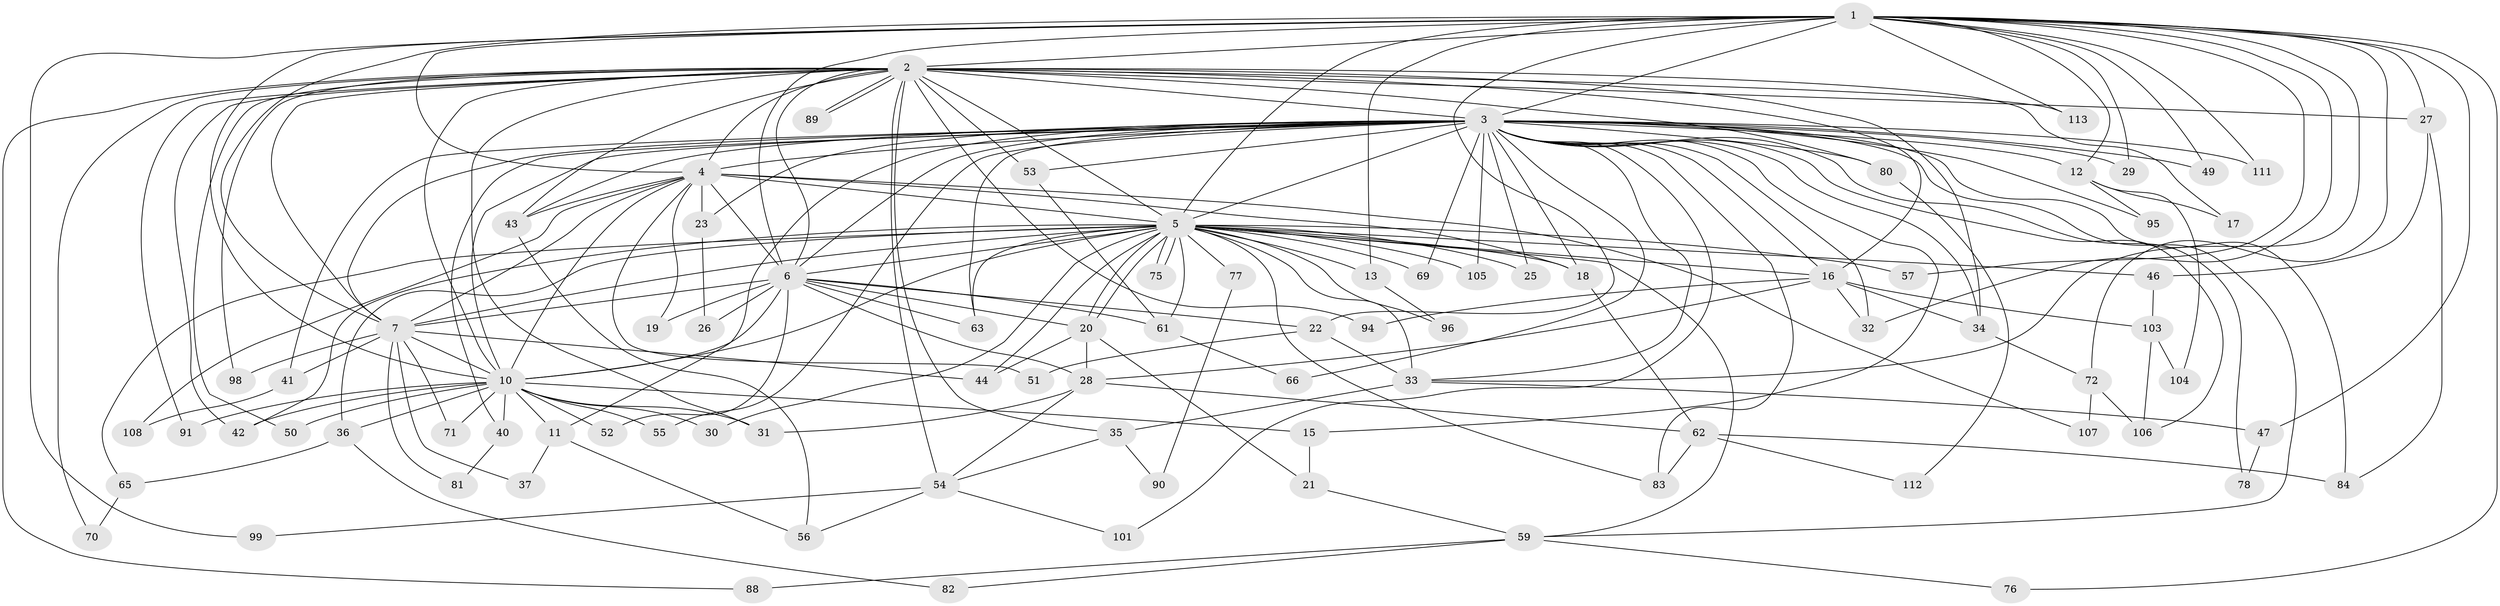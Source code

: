 // original degree distribution, {26: 0.017094017094017096, 30: 0.008547008547008548, 15: 0.008547008547008548, 21: 0.008547008547008548, 18: 0.008547008547008548, 17: 0.008547008547008548, 23: 0.008547008547008548, 25: 0.008547008547008548, 22: 0.008547008547008548, 4: 0.10256410256410256, 6: 0.05128205128205128, 3: 0.23931623931623933, 7: 0.008547008547008548, 2: 0.5128205128205128}
// Generated by graph-tools (version 1.1) at 2025/11/02/27/25 16:11:06]
// undirected, 87 vertices, 205 edges
graph export_dot {
graph [start="1"]
  node [color=gray90,style=filled];
  1 [super="+73"];
  2 [super="+24"];
  3 [super="+9"];
  4 [super="+48"];
  5 [super="+8"];
  6 [super="+87"];
  7 [super="+116"];
  10 [super="+115"];
  11 [super="+14"];
  12 [super="+109"];
  13;
  15;
  16 [super="+79"];
  17;
  18 [super="+58"];
  19;
  20 [super="+117"];
  21;
  22 [super="+39"];
  23;
  25;
  26;
  27;
  28 [super="+38"];
  29;
  30;
  31 [super="+114"];
  32 [super="+64"];
  33 [super="+92"];
  34 [super="+60"];
  35;
  36;
  37;
  40;
  41 [super="+45"];
  42 [super="+102"];
  43;
  44 [super="+68"];
  46;
  47;
  49;
  50;
  51;
  52;
  53;
  54 [super="+67"];
  55;
  56 [super="+85"];
  57;
  59 [super="+97"];
  61 [super="+100"];
  62 [super="+86"];
  63 [super="+74"];
  65;
  66;
  69;
  70;
  71;
  72;
  75;
  76;
  77;
  78;
  80;
  81;
  82;
  83;
  84 [super="+93"];
  88;
  89;
  90;
  91;
  94;
  95;
  96;
  98;
  99;
  101;
  103;
  104;
  105;
  106 [super="+110"];
  107;
  108;
  111;
  112;
  113;
  1 -- 2 [weight=2];
  1 -- 3 [weight=2];
  1 -- 4;
  1 -- 5 [weight=2];
  1 -- 6;
  1 -- 7;
  1 -- 10;
  1 -- 12 [weight=2];
  1 -- 13;
  1 -- 22;
  1 -- 27;
  1 -- 29;
  1 -- 32;
  1 -- 33;
  1 -- 47;
  1 -- 49;
  1 -- 57;
  1 -- 72;
  1 -- 76;
  1 -- 99;
  1 -- 111;
  1 -- 113;
  2 -- 3 [weight=3];
  2 -- 4;
  2 -- 5 [weight=2];
  2 -- 6;
  2 -- 7;
  2 -- 10;
  2 -- 16;
  2 -- 17;
  2 -- 27;
  2 -- 34;
  2 -- 35;
  2 -- 43;
  2 -- 50;
  2 -- 53;
  2 -- 70;
  2 -- 80;
  2 -- 88;
  2 -- 89;
  2 -- 89;
  2 -- 91;
  2 -- 98;
  2 -- 113;
  2 -- 94;
  2 -- 54;
  2 -- 31;
  2 -- 42;
  3 -- 4 [weight=2];
  3 -- 5 [weight=4];
  3 -- 6 [weight=2];
  3 -- 7 [weight=2];
  3 -- 10 [weight=2];
  3 -- 12;
  3 -- 15;
  3 -- 18;
  3 -- 23;
  3 -- 29;
  3 -- 43;
  3 -- 49;
  3 -- 53;
  3 -- 59;
  3 -- 78;
  3 -- 80;
  3 -- 83;
  3 -- 101;
  3 -- 105;
  3 -- 66;
  3 -- 69;
  3 -- 11 [weight=2];
  3 -- 84;
  3 -- 25;
  3 -- 95;
  3 -- 32;
  3 -- 34;
  3 -- 40;
  3 -- 41 [weight=2];
  3 -- 111;
  3 -- 55;
  3 -- 63;
  3 -- 106;
  3 -- 33;
  3 -- 16;
  4 -- 5 [weight=2];
  4 -- 6;
  4 -- 7;
  4 -- 10;
  4 -- 19;
  4 -- 23;
  4 -- 51;
  4 -- 108;
  4 -- 107;
  4 -- 43;
  4 -- 18;
  5 -- 6 [weight=2];
  5 -- 7 [weight=2];
  5 -- 10 [weight=3];
  5 -- 16;
  5 -- 20;
  5 -- 20;
  5 -- 30;
  5 -- 44;
  5 -- 65;
  5 -- 75;
  5 -- 75;
  5 -- 77 [weight=2];
  5 -- 96;
  5 -- 105;
  5 -- 69;
  5 -- 13;
  5 -- 18;
  5 -- 83;
  5 -- 25;
  5 -- 33;
  5 -- 36;
  5 -- 42;
  5 -- 46;
  5 -- 57;
  5 -- 61;
  5 -- 59;
  5 -- 63;
  6 -- 7;
  6 -- 10;
  6 -- 19;
  6 -- 22 [weight=2];
  6 -- 26;
  6 -- 28;
  6 -- 52;
  6 -- 63;
  6 -- 20;
  6 -- 61;
  7 -- 10;
  7 -- 37;
  7 -- 41;
  7 -- 44;
  7 -- 71;
  7 -- 81;
  7 -- 98;
  10 -- 11;
  10 -- 15;
  10 -- 30;
  10 -- 31;
  10 -- 36;
  10 -- 40;
  10 -- 42;
  10 -- 50;
  10 -- 52;
  10 -- 55;
  10 -- 71;
  10 -- 91;
  11 -- 37;
  11 -- 56;
  12 -- 17;
  12 -- 95;
  12 -- 104;
  13 -- 96;
  15 -- 21;
  16 -- 94;
  16 -- 28;
  16 -- 34;
  16 -- 103;
  16 -- 32;
  18 -- 62;
  20 -- 21;
  20 -- 28;
  20 -- 44;
  21 -- 59;
  22 -- 51;
  22 -- 33;
  23 -- 26;
  27 -- 46;
  27 -- 84;
  28 -- 31;
  28 -- 54;
  28 -- 62;
  33 -- 35;
  33 -- 47;
  34 -- 72;
  35 -- 54;
  35 -- 90;
  36 -- 65;
  36 -- 82;
  40 -- 81;
  41 -- 108;
  43 -- 56;
  46 -- 103;
  47 -- 78;
  53 -- 61;
  54 -- 56;
  54 -- 99;
  54 -- 101;
  59 -- 76;
  59 -- 82;
  59 -- 88;
  61 -- 66;
  62 -- 112;
  62 -- 83;
  62 -- 84;
  65 -- 70;
  72 -- 106;
  72 -- 107;
  77 -- 90;
  80 -- 112;
  103 -- 104;
  103 -- 106;
}
